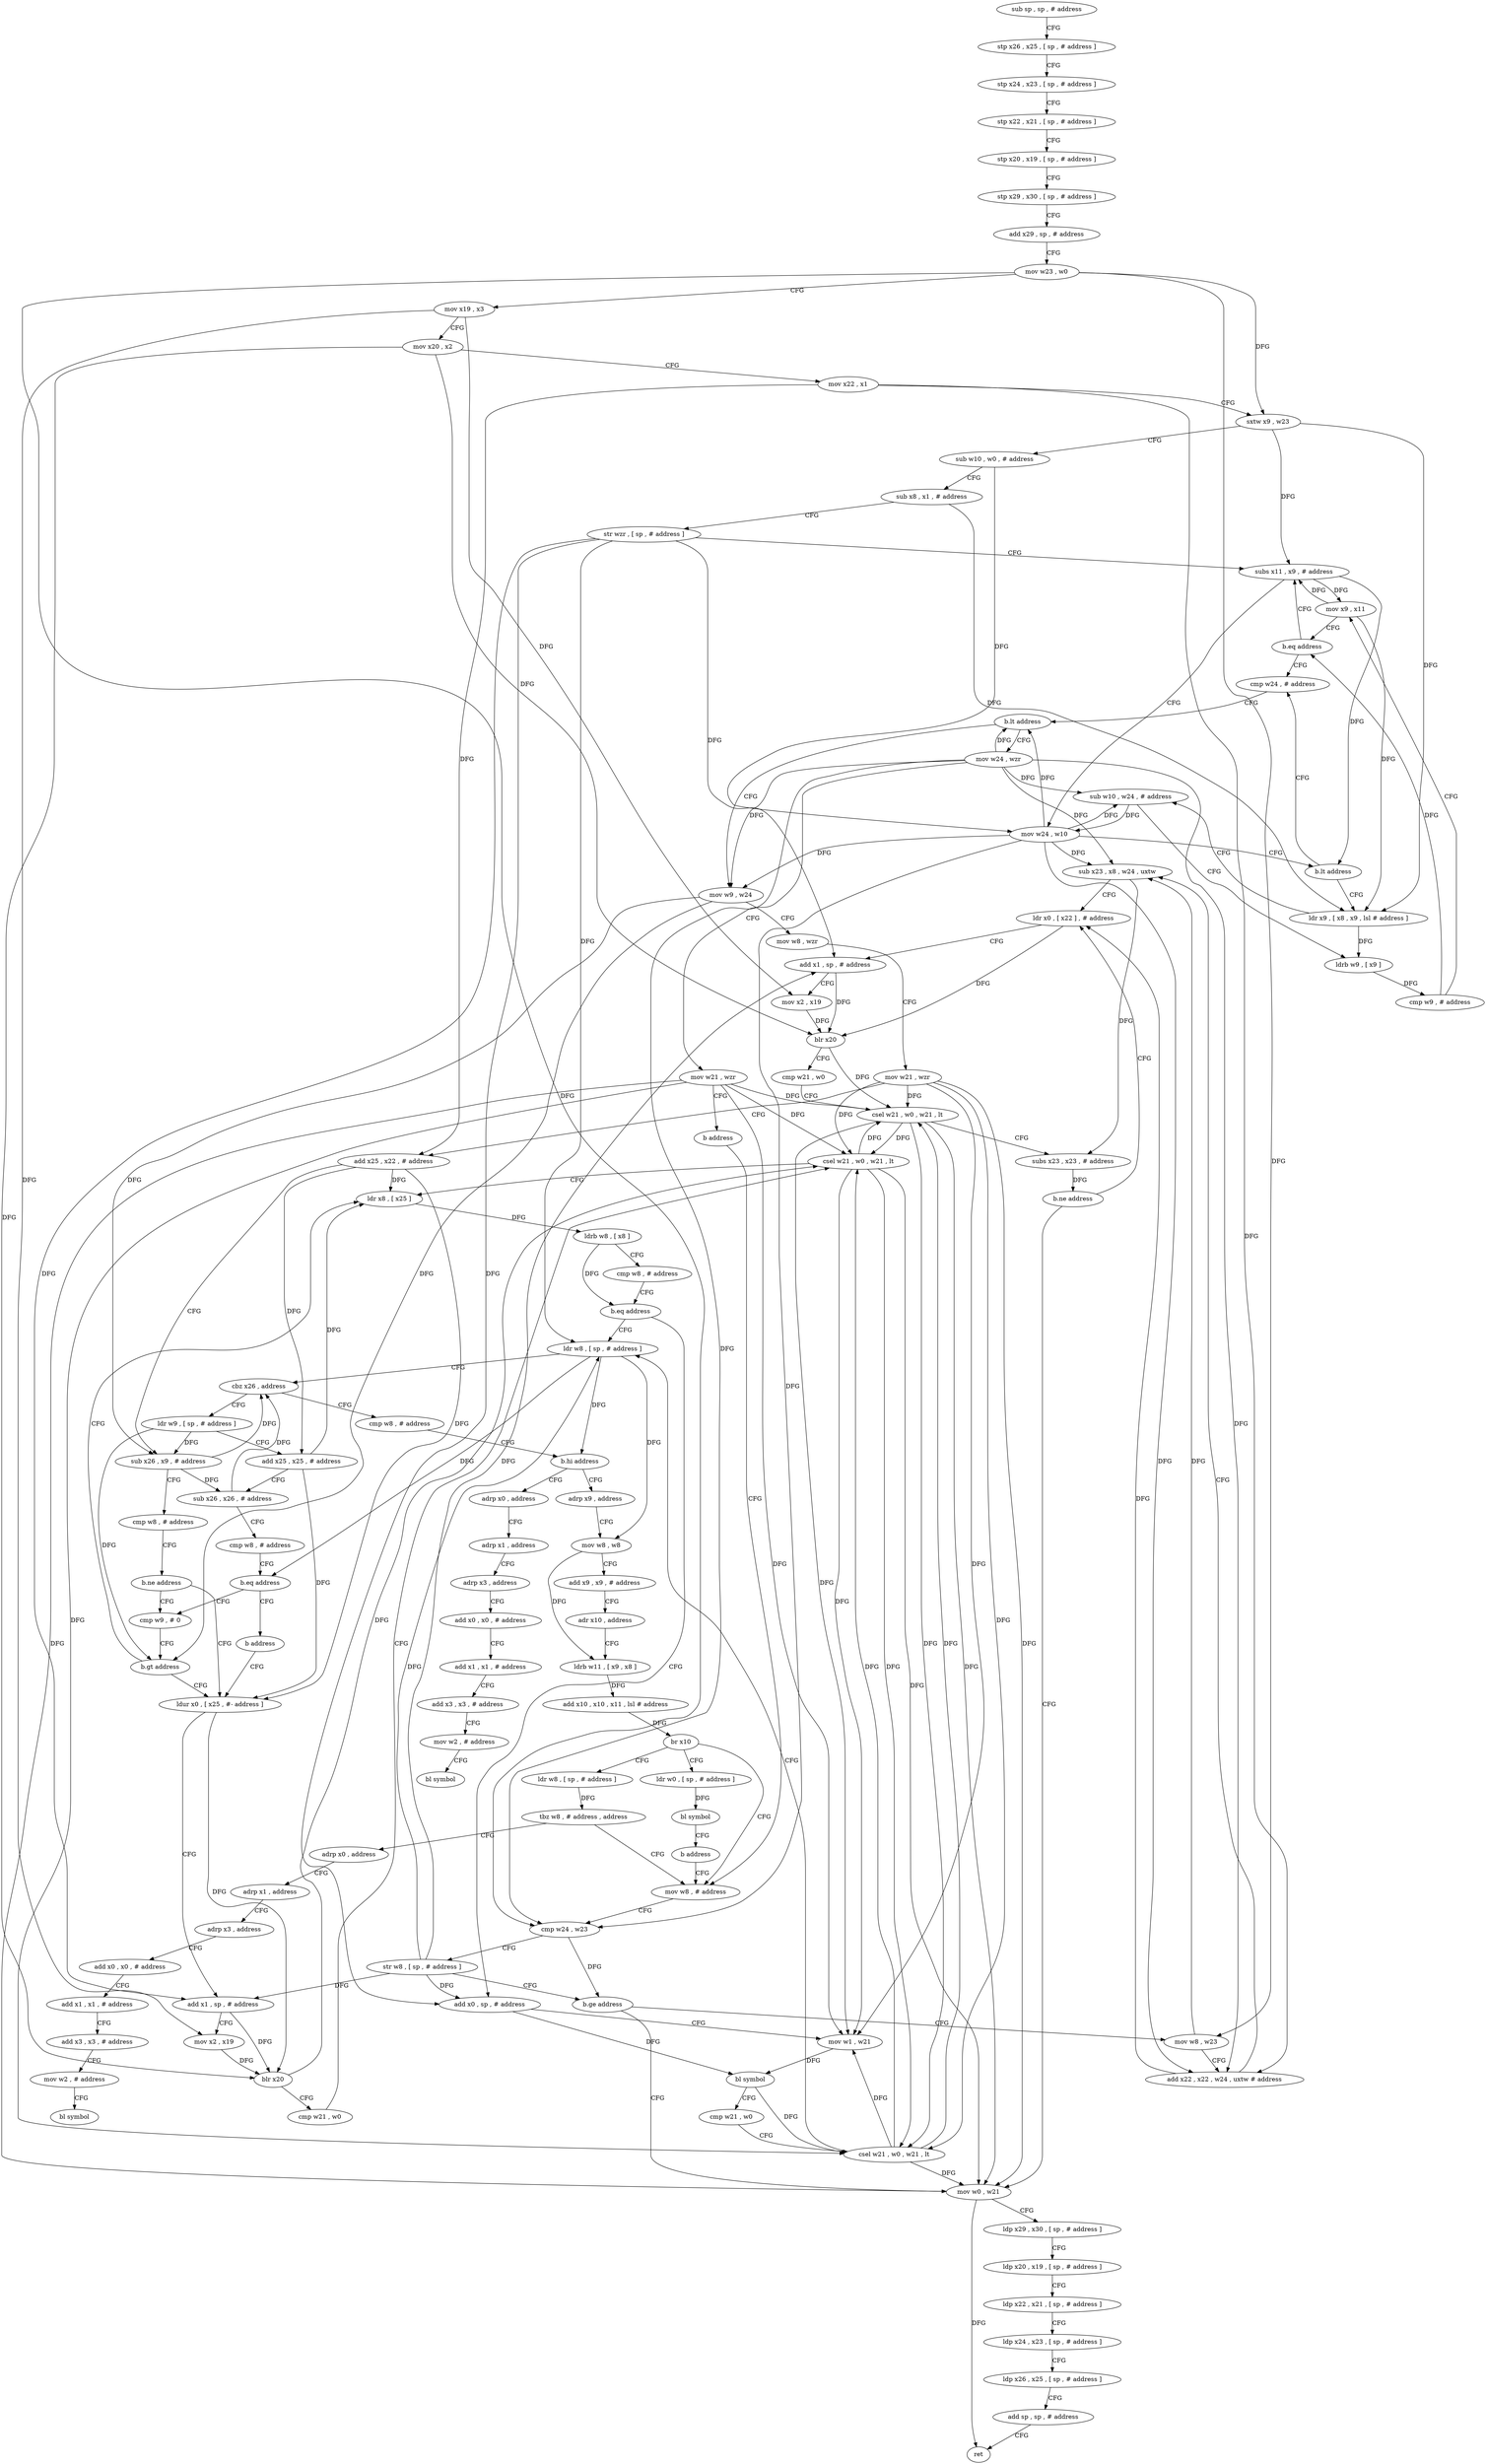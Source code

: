 digraph "func" {
"4257140" [label = "sub sp , sp , # address" ]
"4257144" [label = "stp x26 , x25 , [ sp , # address ]" ]
"4257148" [label = "stp x24 , x23 , [ sp , # address ]" ]
"4257152" [label = "stp x22 , x21 , [ sp , # address ]" ]
"4257156" [label = "stp x20 , x19 , [ sp , # address ]" ]
"4257160" [label = "stp x29 , x30 , [ sp , # address ]" ]
"4257164" [label = "add x29 , sp , # address" ]
"4257168" [label = "mov w23 , w0" ]
"4257172" [label = "mov x19 , x3" ]
"4257176" [label = "mov x20 , x2" ]
"4257180" [label = "mov x22 , x1" ]
"4257184" [label = "sxtw x9 , w23" ]
"4257188" [label = "sub w10 , w0 , # address" ]
"4257192" [label = "sub x8 , x1 , # address" ]
"4257196" [label = "str wzr , [ sp , # address ]" ]
"4257200" [label = "subs x11 , x9 , # address" ]
"4257236" [label = "cmp w24 , # address" ]
"4257240" [label = "b.lt address" ]
"4257420" [label = "mov w24 , wzr" ]
"4257244" [label = "mov w9 , w24" ]
"4257212" [label = "ldr x9 , [ x8 , x9 , lsl # address ]" ]
"4257216" [label = "sub w10 , w24 , # address" ]
"4257220" [label = "ldrb w9 , [ x9 ]" ]
"4257224" [label = "cmp w9 , # address" ]
"4257228" [label = "mov x9 , x11" ]
"4257232" [label = "b.eq address" ]
"4257424" [label = "mov w21 , wzr" ]
"4257428" [label = "b address" ]
"4257440" [label = "mov w8 , # address" ]
"4257248" [label = "mov w8 , wzr" ]
"4257252" [label = "mov w21 , wzr" ]
"4257256" [label = "add x25 , x22 , # address" ]
"4257260" [label = "sub x26 , x9 , # address" ]
"4257264" [label = "cmp w8 , # address" ]
"4257268" [label = "b.ne address" ]
"4257280" [label = "ldur x0 , [ x25 , #- address ]" ]
"4257272" [label = "cmp w9 , # 0" ]
"4257204" [label = "mov w24 , w10" ]
"4257208" [label = "b.lt address" ]
"4257444" [label = "cmp w24 , w23" ]
"4257448" [label = "str w8 , [ sp , # address ]" ]
"4257452" [label = "b.ge address" ]
"4257500" [label = "mov w0 , w21" ]
"4257456" [label = "mov w8 , w23" ]
"4257284" [label = "add x1 , sp , # address" ]
"4257288" [label = "mov x2 , x19" ]
"4257292" [label = "blr x20" ]
"4257296" [label = "cmp w21 , w0" ]
"4257300" [label = "csel w21 , w0 , w21 , lt" ]
"4257304" [label = "ldr x8 , [ x25 ]" ]
"4257276" [label = "b.gt address" ]
"4257504" [label = "ldp x29 , x30 , [ sp , # address ]" ]
"4257508" [label = "ldp x20 , x19 , [ sp , # address ]" ]
"4257512" [label = "ldp x22 , x21 , [ sp , # address ]" ]
"4257516" [label = "ldp x24 , x23 , [ sp , # address ]" ]
"4257520" [label = "ldp x26 , x25 , [ sp , # address ]" ]
"4257524" [label = "add sp , sp , # address" ]
"4257528" [label = "ret" ]
"4257460" [label = "add x22 , x22 , w24 , uxtw # address" ]
"4257464" [label = "sub x23 , x8 , w24 , uxtw" ]
"4257468" [label = "ldr x0 , [ x22 ] , # address" ]
"4257340" [label = "ldr w8 , [ sp , # address ]" ]
"4257344" [label = "cbz x26 , address" ]
"4257372" [label = "cmp w8 , # address" ]
"4257348" [label = "ldr w9 , [ sp , # address ]" ]
"4257320" [label = "add x0 , sp , # address" ]
"4257324" [label = "mov w1 , w21" ]
"4257328" [label = "bl symbol" ]
"4257332" [label = "cmp w21 , w0" ]
"4257336" [label = "csel w21 , w0 , w21 , lt" ]
"4257308" [label = "ldrb w8 , [ x8 ]" ]
"4257312" [label = "cmp w8 , # address" ]
"4257316" [label = "b.eq address" ]
"4257472" [label = "add x1 , sp , # address" ]
"4257476" [label = "mov x2 , x19" ]
"4257480" [label = "blr x20" ]
"4257484" [label = "cmp w21 , w0" ]
"4257488" [label = "csel w21 , w0 , w21 , lt" ]
"4257492" [label = "subs x23 , x23 , # address" ]
"4257496" [label = "b.ne address" ]
"4257376" [label = "b.hi address" ]
"4257532" [label = "adrp x0 , address" ]
"4257380" [label = "adrp x9 , address" ]
"4257352" [label = "add x25 , x25 , # address" ]
"4257356" [label = "sub x26 , x26 , # address" ]
"4257360" [label = "cmp w8 , # address" ]
"4257364" [label = "b.eq address" ]
"4257368" [label = "b address" ]
"4257536" [label = "adrp x1 , address" ]
"4257540" [label = "adrp x3 , address" ]
"4257544" [label = "add x0 , x0 , # address" ]
"4257548" [label = "add x1 , x1 , # address" ]
"4257552" [label = "add x3 , x3 , # address" ]
"4257556" [label = "mov w2 , # address" ]
"4257560" [label = "bl symbol" ]
"4257384" [label = "mov w8 , w8" ]
"4257388" [label = "add x9 , x9 , # address" ]
"4257392" [label = "adr x10 , address" ]
"4257396" [label = "ldrb w11 , [ x9 , x8 ]" ]
"4257400" [label = "add x10 , x10 , x11 , lsl # address" ]
"4257404" [label = "br x10" ]
"4257408" [label = "ldr w0 , [ sp , # address ]" ]
"4257432" [label = "ldr w8 , [ sp , # address ]" ]
"4257412" [label = "bl symbol" ]
"4257416" [label = "b address" ]
"4257436" [label = "tbz w8 , # address , address" ]
"4257564" [label = "adrp x0 , address" ]
"4257568" [label = "adrp x1 , address" ]
"4257572" [label = "adrp x3 , address" ]
"4257576" [label = "add x0 , x0 , # address" ]
"4257580" [label = "add x1 , x1 , # address" ]
"4257584" [label = "add x3 , x3 , # address" ]
"4257588" [label = "mov w2 , # address" ]
"4257592" [label = "bl symbol" ]
"4257140" -> "4257144" [ label = "CFG" ]
"4257144" -> "4257148" [ label = "CFG" ]
"4257148" -> "4257152" [ label = "CFG" ]
"4257152" -> "4257156" [ label = "CFG" ]
"4257156" -> "4257160" [ label = "CFG" ]
"4257160" -> "4257164" [ label = "CFG" ]
"4257164" -> "4257168" [ label = "CFG" ]
"4257168" -> "4257172" [ label = "CFG" ]
"4257168" -> "4257184" [ label = "DFG" ]
"4257168" -> "4257444" [ label = "DFG" ]
"4257168" -> "4257456" [ label = "DFG" ]
"4257172" -> "4257176" [ label = "CFG" ]
"4257172" -> "4257288" [ label = "DFG" ]
"4257172" -> "4257476" [ label = "DFG" ]
"4257176" -> "4257180" [ label = "CFG" ]
"4257176" -> "4257292" [ label = "DFG" ]
"4257176" -> "4257480" [ label = "DFG" ]
"4257180" -> "4257184" [ label = "CFG" ]
"4257180" -> "4257256" [ label = "DFG" ]
"4257180" -> "4257460" [ label = "DFG" ]
"4257184" -> "4257188" [ label = "CFG" ]
"4257184" -> "4257200" [ label = "DFG" ]
"4257184" -> "4257212" [ label = "DFG" ]
"4257188" -> "4257192" [ label = "CFG" ]
"4257188" -> "4257204" [ label = "DFG" ]
"4257192" -> "4257196" [ label = "CFG" ]
"4257192" -> "4257212" [ label = "DFG" ]
"4257196" -> "4257200" [ label = "CFG" ]
"4257196" -> "4257340" [ label = "DFG" ]
"4257196" -> "4257284" [ label = "DFG" ]
"4257196" -> "4257472" [ label = "DFG" ]
"4257196" -> "4257320" [ label = "DFG" ]
"4257200" -> "4257204" [ label = "CFG" ]
"4257200" -> "4257228" [ label = "DFG" ]
"4257200" -> "4257208" [ label = "DFG" ]
"4257236" -> "4257240" [ label = "CFG" ]
"4257240" -> "4257420" [ label = "CFG" ]
"4257240" -> "4257244" [ label = "CFG" ]
"4257420" -> "4257424" [ label = "CFG" ]
"4257420" -> "4257240" [ label = "DFG" ]
"4257420" -> "4257216" [ label = "DFG" ]
"4257420" -> "4257244" [ label = "DFG" ]
"4257420" -> "4257444" [ label = "DFG" ]
"4257420" -> "4257460" [ label = "DFG" ]
"4257420" -> "4257464" [ label = "DFG" ]
"4257244" -> "4257248" [ label = "CFG" ]
"4257244" -> "4257260" [ label = "DFG" ]
"4257244" -> "4257276" [ label = "DFG" ]
"4257212" -> "4257216" [ label = "CFG" ]
"4257212" -> "4257220" [ label = "DFG" ]
"4257216" -> "4257220" [ label = "CFG" ]
"4257216" -> "4257204" [ label = "DFG" ]
"4257220" -> "4257224" [ label = "DFG" ]
"4257224" -> "4257228" [ label = "CFG" ]
"4257224" -> "4257232" [ label = "DFG" ]
"4257228" -> "4257232" [ label = "CFG" ]
"4257228" -> "4257200" [ label = "DFG" ]
"4257228" -> "4257212" [ label = "DFG" ]
"4257232" -> "4257200" [ label = "CFG" ]
"4257232" -> "4257236" [ label = "CFG" ]
"4257424" -> "4257428" [ label = "CFG" ]
"4257424" -> "4257300" [ label = "DFG" ]
"4257424" -> "4257500" [ label = "DFG" ]
"4257424" -> "4257488" [ label = "DFG" ]
"4257424" -> "4257324" [ label = "DFG" ]
"4257424" -> "4257336" [ label = "DFG" ]
"4257428" -> "4257440" [ label = "CFG" ]
"4257440" -> "4257444" [ label = "CFG" ]
"4257248" -> "4257252" [ label = "CFG" ]
"4257252" -> "4257256" [ label = "CFG" ]
"4257252" -> "4257300" [ label = "DFG" ]
"4257252" -> "4257500" [ label = "DFG" ]
"4257252" -> "4257488" [ label = "DFG" ]
"4257252" -> "4257324" [ label = "DFG" ]
"4257252" -> "4257336" [ label = "DFG" ]
"4257256" -> "4257260" [ label = "CFG" ]
"4257256" -> "4257280" [ label = "DFG" ]
"4257256" -> "4257304" [ label = "DFG" ]
"4257256" -> "4257352" [ label = "DFG" ]
"4257260" -> "4257264" [ label = "CFG" ]
"4257260" -> "4257344" [ label = "DFG" ]
"4257260" -> "4257356" [ label = "DFG" ]
"4257264" -> "4257268" [ label = "CFG" ]
"4257268" -> "4257280" [ label = "CFG" ]
"4257268" -> "4257272" [ label = "CFG" ]
"4257280" -> "4257284" [ label = "CFG" ]
"4257280" -> "4257292" [ label = "DFG" ]
"4257272" -> "4257276" [ label = "CFG" ]
"4257204" -> "4257208" [ label = "CFG" ]
"4257204" -> "4257240" [ label = "DFG" ]
"4257204" -> "4257216" [ label = "DFG" ]
"4257204" -> "4257244" [ label = "DFG" ]
"4257204" -> "4257444" [ label = "DFG" ]
"4257204" -> "4257460" [ label = "DFG" ]
"4257204" -> "4257464" [ label = "DFG" ]
"4257208" -> "4257236" [ label = "CFG" ]
"4257208" -> "4257212" [ label = "CFG" ]
"4257444" -> "4257448" [ label = "CFG" ]
"4257444" -> "4257452" [ label = "DFG" ]
"4257448" -> "4257452" [ label = "CFG" ]
"4257448" -> "4257340" [ label = "DFG" ]
"4257448" -> "4257284" [ label = "DFG" ]
"4257448" -> "4257472" [ label = "DFG" ]
"4257448" -> "4257320" [ label = "DFG" ]
"4257452" -> "4257500" [ label = "CFG" ]
"4257452" -> "4257456" [ label = "CFG" ]
"4257500" -> "4257504" [ label = "CFG" ]
"4257500" -> "4257528" [ label = "DFG" ]
"4257456" -> "4257460" [ label = "CFG" ]
"4257456" -> "4257464" [ label = "DFG" ]
"4257284" -> "4257288" [ label = "CFG" ]
"4257284" -> "4257292" [ label = "DFG" ]
"4257288" -> "4257292" [ label = "DFG" ]
"4257292" -> "4257296" [ label = "CFG" ]
"4257292" -> "4257300" [ label = "DFG" ]
"4257296" -> "4257300" [ label = "CFG" ]
"4257300" -> "4257304" [ label = "CFG" ]
"4257300" -> "4257500" [ label = "DFG" ]
"4257300" -> "4257488" [ label = "DFG" ]
"4257300" -> "4257324" [ label = "DFG" ]
"4257300" -> "4257336" [ label = "DFG" ]
"4257304" -> "4257308" [ label = "DFG" ]
"4257276" -> "4257304" [ label = "CFG" ]
"4257276" -> "4257280" [ label = "CFG" ]
"4257504" -> "4257508" [ label = "CFG" ]
"4257508" -> "4257512" [ label = "CFG" ]
"4257512" -> "4257516" [ label = "CFG" ]
"4257516" -> "4257520" [ label = "CFG" ]
"4257520" -> "4257524" [ label = "CFG" ]
"4257524" -> "4257528" [ label = "CFG" ]
"4257460" -> "4257464" [ label = "CFG" ]
"4257460" -> "4257468" [ label = "DFG" ]
"4257464" -> "4257468" [ label = "CFG" ]
"4257464" -> "4257492" [ label = "DFG" ]
"4257468" -> "4257472" [ label = "CFG" ]
"4257468" -> "4257480" [ label = "DFG" ]
"4257340" -> "4257344" [ label = "CFG" ]
"4257340" -> "4257376" [ label = "DFG" ]
"4257340" -> "4257364" [ label = "DFG" ]
"4257340" -> "4257384" [ label = "DFG" ]
"4257344" -> "4257372" [ label = "CFG" ]
"4257344" -> "4257348" [ label = "CFG" ]
"4257372" -> "4257376" [ label = "CFG" ]
"4257348" -> "4257352" [ label = "CFG" ]
"4257348" -> "4257260" [ label = "DFG" ]
"4257348" -> "4257276" [ label = "DFG" ]
"4257320" -> "4257324" [ label = "CFG" ]
"4257320" -> "4257328" [ label = "DFG" ]
"4257324" -> "4257328" [ label = "DFG" ]
"4257328" -> "4257332" [ label = "CFG" ]
"4257328" -> "4257336" [ label = "DFG" ]
"4257332" -> "4257336" [ label = "CFG" ]
"4257336" -> "4257340" [ label = "CFG" ]
"4257336" -> "4257500" [ label = "DFG" ]
"4257336" -> "4257300" [ label = "DFG" ]
"4257336" -> "4257324" [ label = "DFG" ]
"4257336" -> "4257488" [ label = "DFG" ]
"4257308" -> "4257312" [ label = "CFG" ]
"4257308" -> "4257316" [ label = "DFG" ]
"4257312" -> "4257316" [ label = "CFG" ]
"4257316" -> "4257340" [ label = "CFG" ]
"4257316" -> "4257320" [ label = "CFG" ]
"4257472" -> "4257476" [ label = "CFG" ]
"4257472" -> "4257480" [ label = "DFG" ]
"4257476" -> "4257480" [ label = "DFG" ]
"4257480" -> "4257484" [ label = "CFG" ]
"4257480" -> "4257488" [ label = "DFG" ]
"4257484" -> "4257488" [ label = "CFG" ]
"4257488" -> "4257492" [ label = "CFG" ]
"4257488" -> "4257500" [ label = "DFG" ]
"4257488" -> "4257300" [ label = "DFG" ]
"4257488" -> "4257324" [ label = "DFG" ]
"4257488" -> "4257336" [ label = "DFG" ]
"4257492" -> "4257496" [ label = "DFG" ]
"4257496" -> "4257468" [ label = "CFG" ]
"4257496" -> "4257500" [ label = "CFG" ]
"4257376" -> "4257532" [ label = "CFG" ]
"4257376" -> "4257380" [ label = "CFG" ]
"4257532" -> "4257536" [ label = "CFG" ]
"4257380" -> "4257384" [ label = "CFG" ]
"4257352" -> "4257356" [ label = "CFG" ]
"4257352" -> "4257280" [ label = "DFG" ]
"4257352" -> "4257304" [ label = "DFG" ]
"4257356" -> "4257360" [ label = "CFG" ]
"4257356" -> "4257344" [ label = "DFG" ]
"4257360" -> "4257364" [ label = "CFG" ]
"4257364" -> "4257272" [ label = "CFG" ]
"4257364" -> "4257368" [ label = "CFG" ]
"4257368" -> "4257280" [ label = "CFG" ]
"4257536" -> "4257540" [ label = "CFG" ]
"4257540" -> "4257544" [ label = "CFG" ]
"4257544" -> "4257548" [ label = "CFG" ]
"4257548" -> "4257552" [ label = "CFG" ]
"4257552" -> "4257556" [ label = "CFG" ]
"4257556" -> "4257560" [ label = "CFG" ]
"4257384" -> "4257388" [ label = "CFG" ]
"4257384" -> "4257396" [ label = "DFG" ]
"4257388" -> "4257392" [ label = "CFG" ]
"4257392" -> "4257396" [ label = "CFG" ]
"4257396" -> "4257400" [ label = "DFG" ]
"4257400" -> "4257404" [ label = "DFG" ]
"4257404" -> "4257408" [ label = "CFG" ]
"4257404" -> "4257432" [ label = "CFG" ]
"4257404" -> "4257440" [ label = "CFG" ]
"4257408" -> "4257412" [ label = "DFG" ]
"4257432" -> "4257436" [ label = "DFG" ]
"4257412" -> "4257416" [ label = "CFG" ]
"4257416" -> "4257440" [ label = "CFG" ]
"4257436" -> "4257564" [ label = "CFG" ]
"4257436" -> "4257440" [ label = "CFG" ]
"4257564" -> "4257568" [ label = "CFG" ]
"4257568" -> "4257572" [ label = "CFG" ]
"4257572" -> "4257576" [ label = "CFG" ]
"4257576" -> "4257580" [ label = "CFG" ]
"4257580" -> "4257584" [ label = "CFG" ]
"4257584" -> "4257588" [ label = "CFG" ]
"4257588" -> "4257592" [ label = "CFG" ]
}
